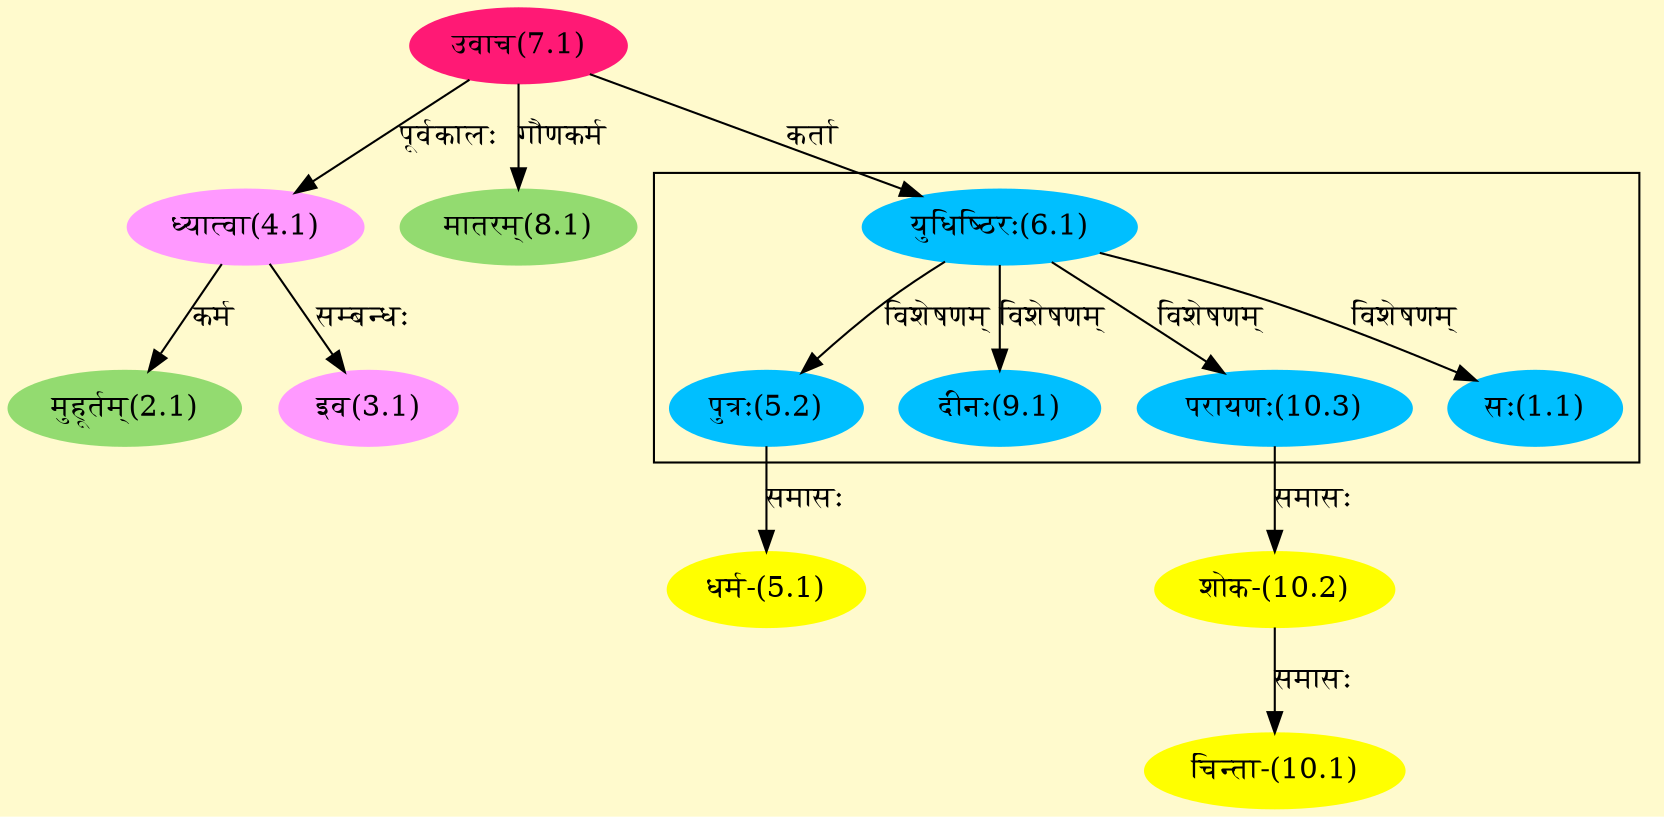 digraph G{
rankdir=BT;
 compound=true;
 bgcolor="lemonchiffon1";

subgraph cluster_1{
Node1_1 [style=filled, color="#00BFFF" label = "सः(1.1)"]
Node6_1 [style=filled, color="#00BFFF" label = "युधिष्ठिरः(6.1)"]
Node5_2 [style=filled, color="#00BFFF" label = "पुत्रः(5.2)"]
Node9_1 [style=filled, color="#00BFFF" label = "दीनः(9.1)"]
Node10_3 [style=filled, color="#00BFFF" label = "परायणः(10.3)"]

}
Node2_1 [style=filled, color="#93DB70" label = "मुहूर्तम्(2.1)"]
Node4_1 [style=filled, color="#FF99FF" label = "ध्यात्वा(4.1)"]
Node3_1 [style=filled, color="#FF99FF" label = "इव(3.1)"]
Node7_1 [style=filled, color="#FF1975" label = "उवाच(7.1)"]
Node5_1 [style=filled, color="#FFFF00" label = "धर्म-(5.1)"]
Node5_2 [style=filled, color="#00BFFF" label = "पुत्रः(5.2)"]
Node6_1 [style=filled, color="#00BFFF" label = "युधिष्ठिरः(6.1)"]
Node [style=filled, color="" label = "()"]
Node8_1 [style=filled, color="#93DB70" label = "मातरम्(8.1)"]
Node10_1 [style=filled, color="#FFFF00" label = "चिन्ता-(10.1)"]
Node10_2 [style=filled, color="#FFFF00" label = "शोक-(10.2)"]
Node10_3 [style=filled, color="#00BFFF" label = "परायणः(10.3)"]
/* Start of Relations section */

Node1_1 -> Node6_1 [  label="विशेषणम्"  dir="back" ]
Node2_1 -> Node4_1 [  label="कर्म"  dir="back" ]
Node3_1 -> Node4_1 [  label="सम्बन्धः"  dir="back" ]
Node4_1 -> Node7_1 [  label="पूर्वकालः"  dir="back" ]
Node5_1 -> Node5_2 [  label="समासः"  dir="back" ]
Node5_2 -> Node6_1 [  label="विशेषणम्"  dir="back" ]
Node6_1 -> Node7_1 [  label="कर्ता"  dir="back" ]
Node8_1 -> Node7_1 [  label="गौणकर्म"  dir="back" ]
Node9_1 -> Node6_1 [  label="विशेषणम्"  dir="back" ]
Node10_1 -> Node10_2 [  label="समासः"  dir="back" ]
Node10_2 -> Node10_3 [  label="समासः"  dir="back" ]
Node10_3 -> Node6_1 [  label="विशेषणम्"  dir="back" ]
}
